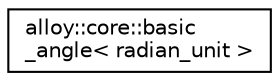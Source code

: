 digraph "Graphical Class Hierarchy"
{
  edge [fontname="Helvetica",fontsize="10",labelfontname="Helvetica",labelfontsize="10"];
  node [fontname="Helvetica",fontsize="10",shape=record];
  rankdir="LR";
  Node1 [label="alloy::core::basic\l_angle\< radian_unit \>",height=0.2,width=0.4,color="black", fillcolor="white", style="filled",URL="$d7/d2e/classalloy_1_1core_1_1basic__angle.html"];
}
